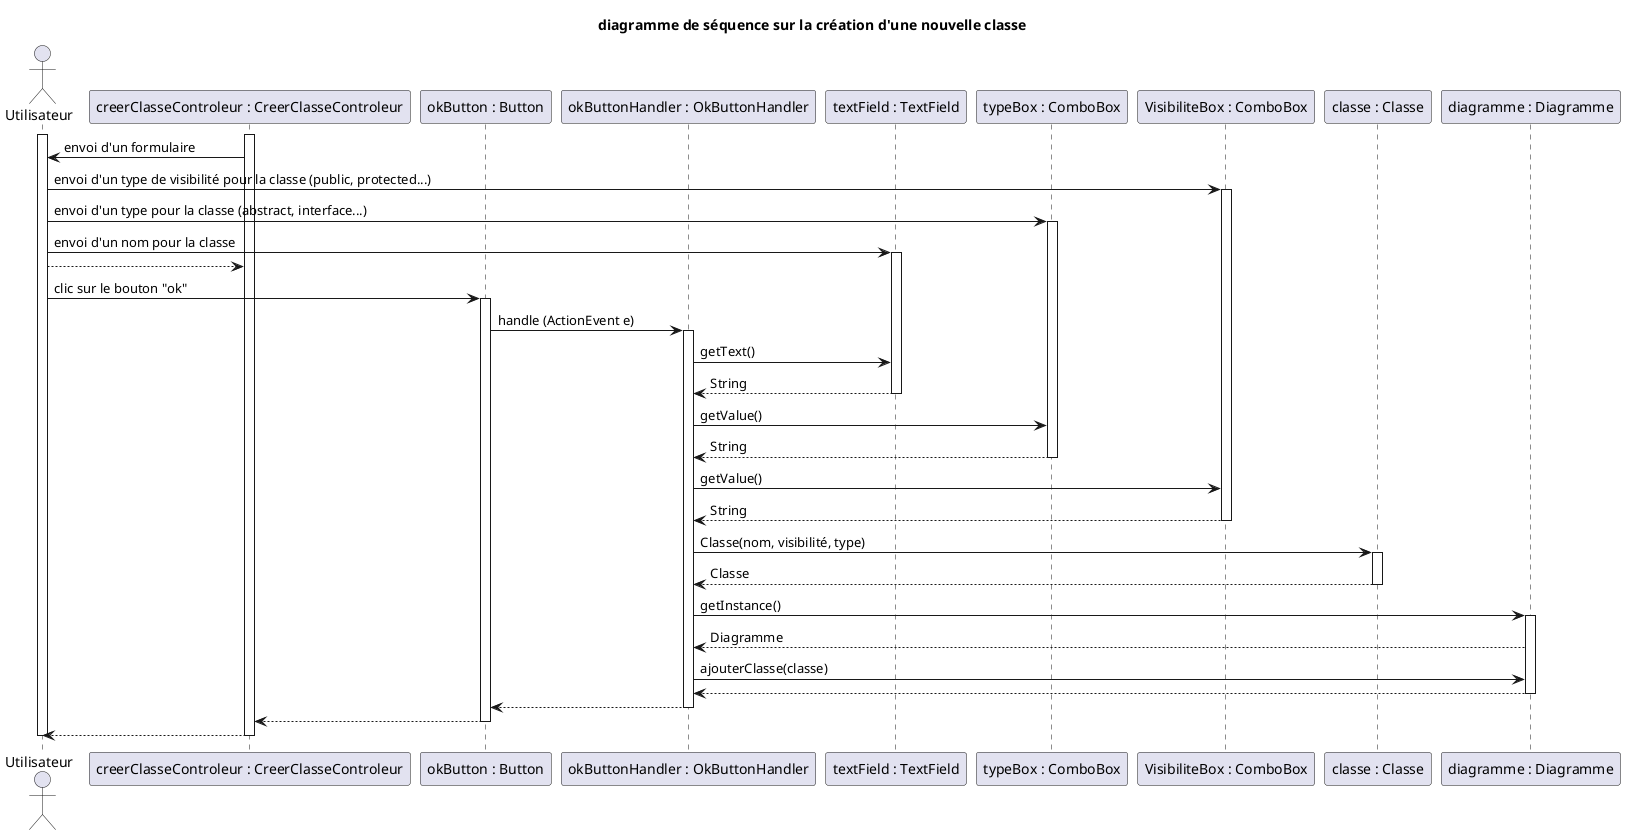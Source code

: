 @startuml

title "diagramme de séquence sur la création d'une nouvelle classe"
actor Utilisateur as usr
participant "creerClasseControleur : CreerClasseControleur" as ctrl
participant "okButton : Button" as obtn
participant "okButtonHandler : OkButtonHandler" as obh
participant "textField : TextField" as txf
participant "typeBox : ComboBox" as cb1
participant "VisibiliteBox : ComboBox" as cb2
participant "classe : Classe" as cls
participant "diagramme : Diagramme" as dg

activate usr
activate ctrl
ctrl -> usr : envoi d'un formulaire

usr -> cb2 : envoi d'un type de visibilité pour la classe (public, protected...)
activate cb2

usr -> cb1 : envoi d'un type pour la classe (abstract, interface...)
activate cb1

usr -> txf : envoi d'un nom pour la classe
activate txf

usr --> ctrl
usr -> obtn : clic sur le bouton "ok"
activate obtn
obtn -> obh : handle (ActionEvent e)
activate obh
obh -> txf : getText()
txf --> obh : String
deactivate txf
obh -> cb1 : getValue()
cb1 --> obh : String
deactivate cb1
obh -> cb2 : getValue()
cb2 --> obh : String
deactivate cb2
obh -> cls : Classe(nom, visibilité, type)
activate cls
cls --> obh : Classe
deactivate cls
obh -> dg : getInstance()
activate dg
dg --> obh : Diagramme
obh -> dg : ajouterClasse(classe)
dg --> obh
deactivate dg
obh --> obtn
deactivate obh
obtn --> ctrl
deactivate obtn
ctrl --> usr
deactivate ctrl
deactivate usr
@enduml